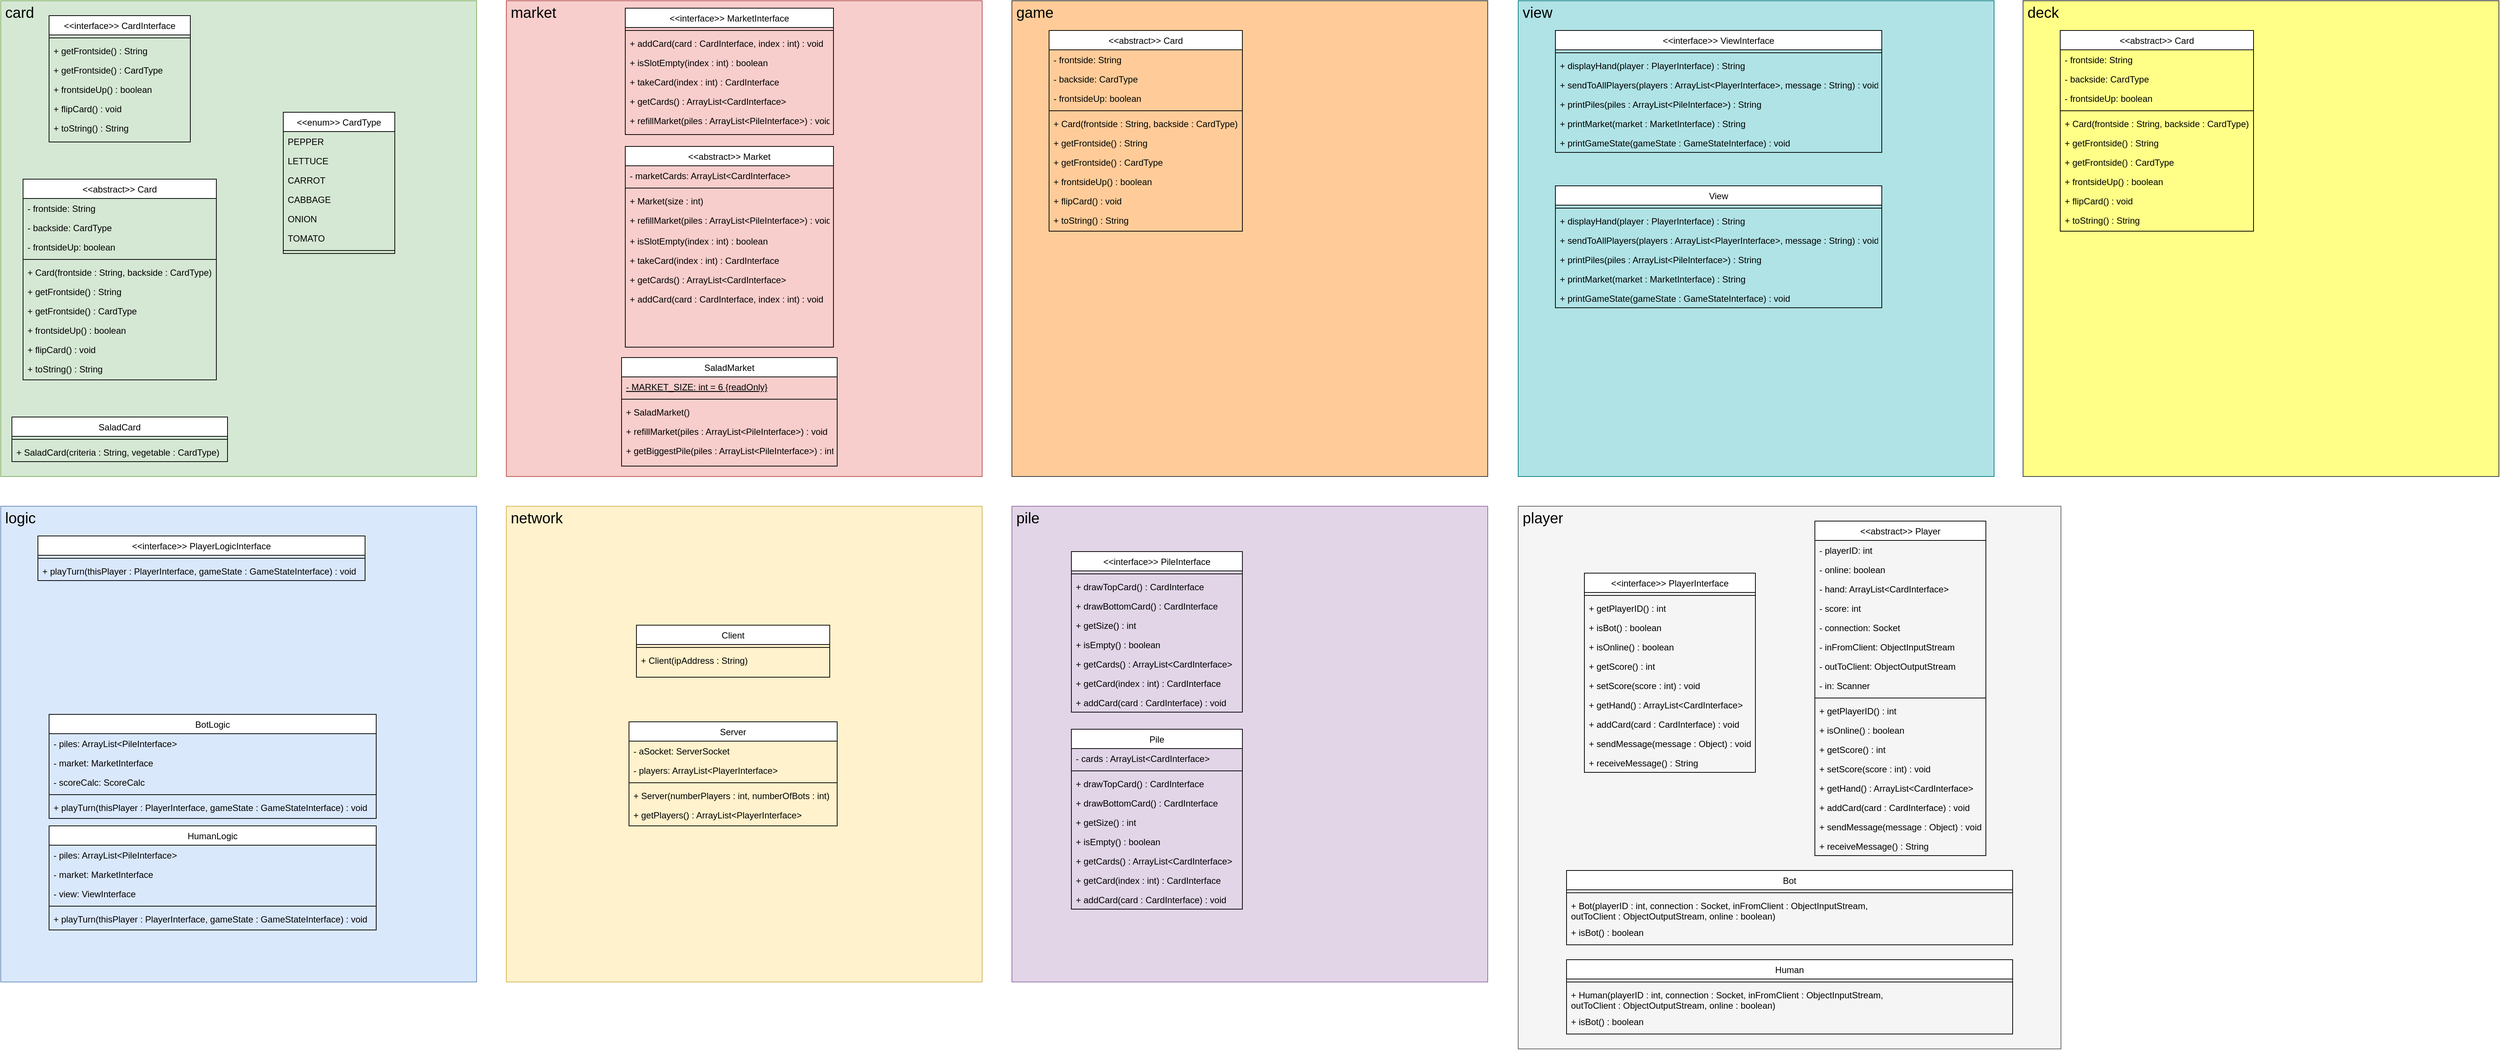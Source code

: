 <mxfile version="24.8.0">
  <diagram id="C5RBs43oDa-KdzZeNtuy" name="Page-1">
    <mxGraphModel dx="3647" dy="1611" grid="1" gridSize="10" guides="1" tooltips="1" connect="1" arrows="1" fold="1" page="1" pageScale="1" pageWidth="827" pageHeight="1169" math="0" shadow="0">
      <root>
        <mxCell id="WIyWlLk6GJQsqaUBKTNV-0" />
        <mxCell id="WIyWlLk6GJQsqaUBKTNV-1" parent="WIyWlLk6GJQsqaUBKTNV-0" />
        <mxCell id="8_mH7ObjZIkWDQ3b1A7--75" value="" style="whiteSpace=wrap;html=1;aspect=fixed;fillColor=#f8cecc;strokeColor=#b85450;" parent="WIyWlLk6GJQsqaUBKTNV-1" vertex="1">
          <mxGeometry x="-120" y="40" width="640" height="640" as="geometry" />
        </mxCell>
        <mxCell id="8_mH7ObjZIkWDQ3b1A7--61" value="" style="whiteSpace=wrap;html=1;aspect=fixed;fillColor=#d5e8d4;strokeColor=#82b366;" parent="WIyWlLk6GJQsqaUBKTNV-1" vertex="1">
          <mxGeometry x="-800" y="40" width="640" height="640" as="geometry" />
        </mxCell>
        <mxCell id="zkfFHV4jXpPFQw0GAbJ--17" value="&lt;&lt;abstract&gt;&gt; Card" style="swimlane;fontStyle=0;align=center;verticalAlign=top;childLayout=stackLayout;horizontal=1;startSize=26;horizontalStack=0;resizeParent=1;resizeLast=0;collapsible=1;marginBottom=0;rounded=0;shadow=0;strokeWidth=1;" parent="WIyWlLk6GJQsqaUBKTNV-1" vertex="1">
          <mxGeometry x="-770" y="280" width="260" height="270" as="geometry">
            <mxRectangle x="220" y="340" width="160" height="26" as="alternateBounds" />
          </mxGeometry>
        </mxCell>
        <mxCell id="zkfFHV4jXpPFQw0GAbJ--18" value="- frontside: String " style="text;align=left;verticalAlign=top;spacingLeft=4;spacingRight=4;overflow=hidden;rotatable=0;points=[[0,0.5],[1,0.5]];portConstraint=eastwest;" parent="zkfFHV4jXpPFQw0GAbJ--17" vertex="1">
          <mxGeometry y="26" width="260" height="26" as="geometry" />
        </mxCell>
        <mxCell id="zkfFHV4jXpPFQw0GAbJ--19" value="- backside: CardType" style="text;align=left;verticalAlign=top;spacingLeft=4;spacingRight=4;overflow=hidden;rotatable=0;points=[[0,0.5],[1,0.5]];portConstraint=eastwest;rounded=0;shadow=0;html=0;" parent="zkfFHV4jXpPFQw0GAbJ--17" vertex="1">
          <mxGeometry y="52" width="260" height="26" as="geometry" />
        </mxCell>
        <mxCell id="zkfFHV4jXpPFQw0GAbJ--20" value="- frontsideUp: boolean " style="text;align=left;verticalAlign=top;spacingLeft=4;spacingRight=4;overflow=hidden;rotatable=0;points=[[0,0.5],[1,0.5]];portConstraint=eastwest;rounded=0;shadow=0;html=0;" parent="zkfFHV4jXpPFQw0GAbJ--17" vertex="1">
          <mxGeometry y="78" width="260" height="26" as="geometry" />
        </mxCell>
        <mxCell id="zkfFHV4jXpPFQw0GAbJ--23" value="" style="line;html=1;strokeWidth=1;align=left;verticalAlign=middle;spacingTop=-1;spacingLeft=3;spacingRight=3;rotatable=0;labelPosition=right;points=[];portConstraint=eastwest;" parent="zkfFHV4jXpPFQw0GAbJ--17" vertex="1">
          <mxGeometry y="104" width="260" height="8" as="geometry" />
        </mxCell>
        <mxCell id="8_mH7ObjZIkWDQ3b1A7--35" value="+ Card(frontside : String, backside : CardType)" style="text;align=left;verticalAlign=top;spacingLeft=4;spacingRight=4;overflow=hidden;rotatable=0;points=[[0,0.5],[1,0.5]];portConstraint=eastwest;" parent="zkfFHV4jXpPFQw0GAbJ--17" vertex="1">
          <mxGeometry y="112" width="260" height="26" as="geometry" />
        </mxCell>
        <mxCell id="zkfFHV4jXpPFQw0GAbJ--24" value="+ getFrontside() : String" style="text;align=left;verticalAlign=top;spacingLeft=4;spacingRight=4;overflow=hidden;rotatable=0;points=[[0,0.5],[1,0.5]];portConstraint=eastwest;" parent="zkfFHV4jXpPFQw0GAbJ--17" vertex="1">
          <mxGeometry y="138" width="260" height="26" as="geometry" />
        </mxCell>
        <mxCell id="8_mH7ObjZIkWDQ3b1A7--0" value="+ getFrontside() : CardType" style="text;align=left;verticalAlign=top;spacingLeft=4;spacingRight=4;overflow=hidden;rotatable=0;points=[[0,0.5],[1,0.5]];portConstraint=eastwest;" parent="zkfFHV4jXpPFQw0GAbJ--17" vertex="1">
          <mxGeometry y="164" width="260" height="26" as="geometry" />
        </mxCell>
        <mxCell id="8_mH7ObjZIkWDQ3b1A7--1" value="+ frontsideUp() : boolean" style="text;align=left;verticalAlign=top;spacingLeft=4;spacingRight=4;overflow=hidden;rotatable=0;points=[[0,0.5],[1,0.5]];portConstraint=eastwest;" parent="zkfFHV4jXpPFQw0GAbJ--17" vertex="1">
          <mxGeometry y="190" width="260" height="26" as="geometry" />
        </mxCell>
        <mxCell id="8_mH7ObjZIkWDQ3b1A7--3" value="+ flipCard() : void" style="text;align=left;verticalAlign=top;spacingLeft=4;spacingRight=4;overflow=hidden;rotatable=0;points=[[0,0.5],[1,0.5]];portConstraint=eastwest;" parent="zkfFHV4jXpPFQw0GAbJ--17" vertex="1">
          <mxGeometry y="216" width="260" height="26" as="geometry" />
        </mxCell>
        <mxCell id="8_mH7ObjZIkWDQ3b1A7--2" value="+ toString() : String" style="text;align=left;verticalAlign=top;spacingLeft=4;spacingRight=4;overflow=hidden;rotatable=0;points=[[0,0.5],[1,0.5]];portConstraint=eastwest;" parent="zkfFHV4jXpPFQw0GAbJ--17" vertex="1">
          <mxGeometry y="242" width="260" height="26" as="geometry" />
        </mxCell>
        <mxCell id="8_mH7ObjZIkWDQ3b1A7--14" value="&lt;&lt;interface&gt;&gt; CardInterface" style="swimlane;fontStyle=0;align=center;verticalAlign=top;childLayout=stackLayout;horizontal=1;startSize=26;horizontalStack=0;resizeParent=1;resizeLast=0;collapsible=1;marginBottom=0;rounded=0;shadow=0;strokeWidth=1;" parent="WIyWlLk6GJQsqaUBKTNV-1" vertex="1">
          <mxGeometry x="-735" y="60" width="190" height="170" as="geometry">
            <mxRectangle x="220" y="340" width="160" height="26" as="alternateBounds" />
          </mxGeometry>
        </mxCell>
        <mxCell id="8_mH7ObjZIkWDQ3b1A7--18" value="" style="line;html=1;strokeWidth=1;align=left;verticalAlign=middle;spacingTop=-1;spacingLeft=3;spacingRight=3;rotatable=0;labelPosition=right;points=[];portConstraint=eastwest;" parent="8_mH7ObjZIkWDQ3b1A7--14" vertex="1">
          <mxGeometry y="26" width="190" height="8" as="geometry" />
        </mxCell>
        <mxCell id="8_mH7ObjZIkWDQ3b1A7--19" value="+ getFrontside() : String" style="text;align=left;verticalAlign=top;spacingLeft=4;spacingRight=4;overflow=hidden;rotatable=0;points=[[0,0.5],[1,0.5]];portConstraint=eastwest;" parent="8_mH7ObjZIkWDQ3b1A7--14" vertex="1">
          <mxGeometry y="34" width="190" height="26" as="geometry" />
        </mxCell>
        <mxCell id="8_mH7ObjZIkWDQ3b1A7--20" value="+ getFrontside() : CardType" style="text;align=left;verticalAlign=top;spacingLeft=4;spacingRight=4;overflow=hidden;rotatable=0;points=[[0,0.5],[1,0.5]];portConstraint=eastwest;" parent="8_mH7ObjZIkWDQ3b1A7--14" vertex="1">
          <mxGeometry y="60" width="190" height="26" as="geometry" />
        </mxCell>
        <mxCell id="8_mH7ObjZIkWDQ3b1A7--21" value="+ frontsideUp() : boolean" style="text;align=left;verticalAlign=top;spacingLeft=4;spacingRight=4;overflow=hidden;rotatable=0;points=[[0,0.5],[1,0.5]];portConstraint=eastwest;" parent="8_mH7ObjZIkWDQ3b1A7--14" vertex="1">
          <mxGeometry y="86" width="190" height="26" as="geometry" />
        </mxCell>
        <mxCell id="8_mH7ObjZIkWDQ3b1A7--22" value="+ flipCard() : void" style="text;align=left;verticalAlign=top;spacingLeft=4;spacingRight=4;overflow=hidden;rotatable=0;points=[[0,0.5],[1,0.5]];portConstraint=eastwest;" parent="8_mH7ObjZIkWDQ3b1A7--14" vertex="1">
          <mxGeometry y="112" width="190" height="26" as="geometry" />
        </mxCell>
        <mxCell id="8_mH7ObjZIkWDQ3b1A7--23" value="+ toString() : String" style="text;align=left;verticalAlign=top;spacingLeft=4;spacingRight=4;overflow=hidden;rotatable=0;points=[[0,0.5],[1,0.5]];portConstraint=eastwest;" parent="8_mH7ObjZIkWDQ3b1A7--14" vertex="1">
          <mxGeometry y="138" width="190" height="26" as="geometry" />
        </mxCell>
        <mxCell id="8_mH7ObjZIkWDQ3b1A7--36" value="SaladCard" style="swimlane;fontStyle=0;align=center;verticalAlign=top;childLayout=stackLayout;horizontal=1;startSize=26;horizontalStack=0;resizeParent=1;resizeLast=0;collapsible=1;marginBottom=0;rounded=0;shadow=0;strokeWidth=1;" parent="WIyWlLk6GJQsqaUBKTNV-1" vertex="1">
          <mxGeometry x="-785" y="600" width="290" height="60" as="geometry">
            <mxRectangle x="220" y="340" width="160" height="26" as="alternateBounds" />
          </mxGeometry>
        </mxCell>
        <mxCell id="8_mH7ObjZIkWDQ3b1A7--40" value="" style="line;html=1;strokeWidth=1;align=left;verticalAlign=middle;spacingTop=-1;spacingLeft=3;spacingRight=3;rotatable=0;labelPosition=right;points=[];portConstraint=eastwest;" parent="8_mH7ObjZIkWDQ3b1A7--36" vertex="1">
          <mxGeometry y="26" width="290" height="8" as="geometry" />
        </mxCell>
        <mxCell id="8_mH7ObjZIkWDQ3b1A7--41" value="+ SaladCard(criteria : String, vegetable : CardType)" style="text;align=left;verticalAlign=top;spacingLeft=4;spacingRight=4;overflow=hidden;rotatable=0;points=[[0,0.5],[1,0.5]];portConstraint=eastwest;" parent="8_mH7ObjZIkWDQ3b1A7--36" vertex="1">
          <mxGeometry y="34" width="290" height="26" as="geometry" />
        </mxCell>
        <mxCell id="8_mH7ObjZIkWDQ3b1A7--47" value="&lt;&lt;enum&gt;&gt; CardType" style="swimlane;fontStyle=0;align=center;verticalAlign=top;childLayout=stackLayout;horizontal=1;startSize=26;horizontalStack=0;resizeParent=1;resizeLast=0;collapsible=1;marginBottom=0;rounded=0;shadow=0;strokeWidth=1;" parent="WIyWlLk6GJQsqaUBKTNV-1" vertex="1">
          <mxGeometry x="-420" y="190" width="150" height="190" as="geometry">
            <mxRectangle x="220" y="340" width="160" height="26" as="alternateBounds" />
          </mxGeometry>
        </mxCell>
        <mxCell id="8_mH7ObjZIkWDQ3b1A7--48" value="PEPPER" style="text;align=left;verticalAlign=top;spacingLeft=4;spacingRight=4;overflow=hidden;rotatable=0;points=[[0,0.5],[1,0.5]];portConstraint=eastwest;" parent="8_mH7ObjZIkWDQ3b1A7--47" vertex="1">
          <mxGeometry y="26" width="150" height="26" as="geometry" />
        </mxCell>
        <mxCell id="8_mH7ObjZIkWDQ3b1A7--49" value="LETTUCE" style="text;align=left;verticalAlign=top;spacingLeft=4;spacingRight=4;overflow=hidden;rotatable=0;points=[[0,0.5],[1,0.5]];portConstraint=eastwest;rounded=0;shadow=0;html=0;" parent="8_mH7ObjZIkWDQ3b1A7--47" vertex="1">
          <mxGeometry y="52" width="150" height="26" as="geometry" />
        </mxCell>
        <mxCell id="8_mH7ObjZIkWDQ3b1A7--50" value="CARROT" style="text;align=left;verticalAlign=top;spacingLeft=4;spacingRight=4;overflow=hidden;rotatable=0;points=[[0,0.5],[1,0.5]];portConstraint=eastwest;rounded=0;shadow=0;html=0;" parent="8_mH7ObjZIkWDQ3b1A7--47" vertex="1">
          <mxGeometry y="78" width="150" height="26" as="geometry" />
        </mxCell>
        <mxCell id="8_mH7ObjZIkWDQ3b1A7--58" value="CABBAGE" style="text;align=left;verticalAlign=top;spacingLeft=4;spacingRight=4;overflow=hidden;rotatable=0;points=[[0,0.5],[1,0.5]];portConstraint=eastwest;rounded=0;shadow=0;html=0;" parent="8_mH7ObjZIkWDQ3b1A7--47" vertex="1">
          <mxGeometry y="104" width="150" height="26" as="geometry" />
        </mxCell>
        <mxCell id="8_mH7ObjZIkWDQ3b1A7--59" value="ONION" style="text;align=left;verticalAlign=top;spacingLeft=4;spacingRight=4;overflow=hidden;rotatable=0;points=[[0,0.5],[1,0.5]];portConstraint=eastwest;rounded=0;shadow=0;html=0;" parent="8_mH7ObjZIkWDQ3b1A7--47" vertex="1">
          <mxGeometry y="130" width="150" height="26" as="geometry" />
        </mxCell>
        <mxCell id="8_mH7ObjZIkWDQ3b1A7--60" value="TOMATO" style="text;align=left;verticalAlign=top;spacingLeft=4;spacingRight=4;overflow=hidden;rotatable=0;points=[[0,0.5],[1,0.5]];portConstraint=eastwest;rounded=0;shadow=0;html=0;" parent="8_mH7ObjZIkWDQ3b1A7--47" vertex="1">
          <mxGeometry y="156" width="150" height="26" as="geometry" />
        </mxCell>
        <mxCell id="8_mH7ObjZIkWDQ3b1A7--51" value="" style="line;html=1;strokeWidth=1;align=left;verticalAlign=middle;spacingTop=-1;spacingLeft=3;spacingRight=3;rotatable=0;labelPosition=right;points=[];portConstraint=eastwest;" parent="8_mH7ObjZIkWDQ3b1A7--47" vertex="1">
          <mxGeometry y="182" width="150" height="8" as="geometry" />
        </mxCell>
        <mxCell id="8_mH7ObjZIkWDQ3b1A7--62" value="&lt;font style=&quot;font-size: 20px;&quot;&gt;card&lt;/font&gt;" style="text;strokeColor=none;fillColor=none;align=left;verticalAlign=middle;spacingLeft=4;spacingRight=4;overflow=hidden;points=[[0,0.5],[1,0.5]];portConstraint=eastwest;rotatable=0;whiteSpace=wrap;html=1;" parent="WIyWlLk6GJQsqaUBKTNV-1" vertex="1">
          <mxGeometry x="-800" y="40" width="80" height="30" as="geometry" />
        </mxCell>
        <mxCell id="8_mH7ObjZIkWDQ3b1A7--63" value="&lt;&lt;abstract&gt;&gt; Market" style="swimlane;fontStyle=0;align=center;verticalAlign=top;childLayout=stackLayout;horizontal=1;startSize=26;horizontalStack=0;resizeParent=1;resizeLast=0;collapsible=1;marginBottom=0;rounded=0;shadow=0;strokeWidth=1;" parent="WIyWlLk6GJQsqaUBKTNV-1" vertex="1">
          <mxGeometry x="40" y="236" width="280" height="270" as="geometry">
            <mxRectangle x="220" y="340" width="160" height="26" as="alternateBounds" />
          </mxGeometry>
        </mxCell>
        <mxCell id="8_mH7ObjZIkWDQ3b1A7--64" value="- marketCards: ArrayList&lt;CardInterface&gt;" style="text;align=left;verticalAlign=top;spacingLeft=4;spacingRight=4;overflow=hidden;rotatable=0;points=[[0,0.5],[1,0.5]];portConstraint=eastwest;" parent="8_mH7ObjZIkWDQ3b1A7--63" vertex="1">
          <mxGeometry y="26" width="280" height="26" as="geometry" />
        </mxCell>
        <mxCell id="8_mH7ObjZIkWDQ3b1A7--67" value="" style="line;html=1;strokeWidth=1;align=left;verticalAlign=middle;spacingTop=-1;spacingLeft=3;spacingRight=3;rotatable=0;labelPosition=right;points=[];portConstraint=eastwest;" parent="8_mH7ObjZIkWDQ3b1A7--63" vertex="1">
          <mxGeometry y="52" width="280" height="8" as="geometry" />
        </mxCell>
        <mxCell id="8_mH7ObjZIkWDQ3b1A7--68" value="+ Market(size : int)" style="text;align=left;verticalAlign=top;spacingLeft=4;spacingRight=4;overflow=hidden;rotatable=0;points=[[0,0.5],[1,0.5]];portConstraint=eastwest;" parent="8_mH7ObjZIkWDQ3b1A7--63" vertex="1">
          <mxGeometry y="60" width="280" height="26" as="geometry" />
        </mxCell>
        <mxCell id="8_mH7ObjZIkWDQ3b1A7--166" value="+ refillMarket(piles : ArrayList&lt;PileInterface&gt;) : void" style="text;align=left;verticalAlign=top;spacingLeft=4;spacingRight=4;overflow=hidden;rotatable=0;points=[[0,0.5],[1,0.5]];portConstraint=eastwest;" parent="8_mH7ObjZIkWDQ3b1A7--63" vertex="1">
          <mxGeometry y="86" width="280" height="26" as="geometry" />
        </mxCell>
        <mxCell id="8_mH7ObjZIkWDQ3b1A7--76" value="&lt;font style=&quot;font-size: 20px;&quot;&gt;market&lt;/font&gt;" style="text;strokeColor=none;fillColor=none;align=left;verticalAlign=middle;spacingLeft=4;spacingRight=4;overflow=hidden;points=[[0,0.5],[1,0.5]];portConstraint=eastwest;rotatable=0;whiteSpace=wrap;html=1;" parent="WIyWlLk6GJQsqaUBKTNV-1" vertex="1">
          <mxGeometry x="-120" y="40" width="80" height="30" as="geometry" />
        </mxCell>
        <mxCell id="8_mH7ObjZIkWDQ3b1A7--77" value="" style="whiteSpace=wrap;html=1;aspect=fixed;fillColor=#dae8fc;strokeColor=#6c8ebf;" parent="WIyWlLk6GJQsqaUBKTNV-1" vertex="1">
          <mxGeometry x="-800" y="720" width="640" height="640" as="geometry" />
        </mxCell>
        <mxCell id="8_mH7ObjZIkWDQ3b1A7--78" value="&lt;&lt;interface&gt;&gt; PlayerLogicInterface" style="swimlane;fontStyle=0;align=center;verticalAlign=top;childLayout=stackLayout;horizontal=1;startSize=26;horizontalStack=0;resizeParent=1;resizeLast=0;collapsible=1;marginBottom=0;rounded=0;shadow=0;strokeWidth=1;" parent="WIyWlLk6GJQsqaUBKTNV-1" vertex="1">
          <mxGeometry x="-750" y="760" width="440" height="60" as="geometry">
            <mxRectangle x="220" y="340" width="160" height="26" as="alternateBounds" />
          </mxGeometry>
        </mxCell>
        <mxCell id="8_mH7ObjZIkWDQ3b1A7--82" value="" style="line;html=1;strokeWidth=1;align=left;verticalAlign=middle;spacingTop=-1;spacingLeft=3;spacingRight=3;rotatable=0;labelPosition=right;points=[];portConstraint=eastwest;" parent="8_mH7ObjZIkWDQ3b1A7--78" vertex="1">
          <mxGeometry y="26" width="440" height="8" as="geometry" />
        </mxCell>
        <mxCell id="8_mH7ObjZIkWDQ3b1A7--84" value="+ playTurn(thisPlayer : PlayerInterface, gameState : GameStateInterface) : void" style="text;align=left;verticalAlign=top;spacingLeft=4;spacingRight=4;overflow=hidden;rotatable=0;points=[[0,0.5],[1,0.5]];portConstraint=eastwest;" parent="8_mH7ObjZIkWDQ3b1A7--78" vertex="1">
          <mxGeometry y="34" width="440" height="26" as="geometry" />
        </mxCell>
        <mxCell id="8_mH7ObjZIkWDQ3b1A7--89" value="&lt;font style=&quot;font-size: 20px;&quot;&gt;logic&lt;/font&gt;" style="text;strokeColor=none;fillColor=none;align=left;verticalAlign=middle;spacingLeft=4;spacingRight=4;overflow=hidden;points=[[0,0.5],[1,0.5]];portConstraint=eastwest;rotatable=0;whiteSpace=wrap;html=1;" parent="WIyWlLk6GJQsqaUBKTNV-1" vertex="1">
          <mxGeometry x="-800" y="720" width="80" height="30" as="geometry" />
        </mxCell>
        <mxCell id="8_mH7ObjZIkWDQ3b1A7--90" value="" style="whiteSpace=wrap;html=1;aspect=fixed;fillColor=#fff2cc;strokeColor=#d6b656;" parent="WIyWlLk6GJQsqaUBKTNV-1" vertex="1">
          <mxGeometry x="-120" y="720" width="640" height="640" as="geometry" />
        </mxCell>
        <mxCell id="8_mH7ObjZIkWDQ3b1A7--91" value="Client" style="swimlane;fontStyle=0;align=center;verticalAlign=top;childLayout=stackLayout;horizontal=1;startSize=26;horizontalStack=0;resizeParent=1;resizeLast=0;collapsible=1;marginBottom=0;rounded=0;shadow=0;strokeWidth=1;" parent="WIyWlLk6GJQsqaUBKTNV-1" vertex="1">
          <mxGeometry x="55" y="880" width="260" height="70" as="geometry">
            <mxRectangle x="220" y="340" width="160" height="26" as="alternateBounds" />
          </mxGeometry>
        </mxCell>
        <mxCell id="8_mH7ObjZIkWDQ3b1A7--95" value="" style="line;html=1;strokeWidth=1;align=left;verticalAlign=middle;spacingTop=-1;spacingLeft=3;spacingRight=3;rotatable=0;labelPosition=right;points=[];portConstraint=eastwest;" parent="8_mH7ObjZIkWDQ3b1A7--91" vertex="1">
          <mxGeometry y="26" width="260" height="8" as="geometry" />
        </mxCell>
        <mxCell id="8_mH7ObjZIkWDQ3b1A7--96" value="+ Client(ipAddress : String)" style="text;align=left;verticalAlign=top;spacingLeft=4;spacingRight=4;overflow=hidden;rotatable=0;points=[[0,0.5],[1,0.5]];portConstraint=eastwest;" parent="8_mH7ObjZIkWDQ3b1A7--91" vertex="1">
          <mxGeometry y="34" width="260" height="26" as="geometry" />
        </mxCell>
        <mxCell id="8_mH7ObjZIkWDQ3b1A7--102" value="&lt;font style=&quot;font-size: 20px;&quot;&gt;network&lt;/font&gt;" style="text;strokeColor=none;fillColor=none;align=left;verticalAlign=middle;spacingLeft=4;spacingRight=4;overflow=hidden;points=[[0,0.5],[1,0.5]];portConstraint=eastwest;rotatable=0;whiteSpace=wrap;html=1;" parent="WIyWlLk6GJQsqaUBKTNV-1" vertex="1">
          <mxGeometry x="-120" y="720" width="80" height="30" as="geometry" />
        </mxCell>
        <mxCell id="8_mH7ObjZIkWDQ3b1A7--103" value="" style="whiteSpace=wrap;html=1;aspect=fixed;fillColor=#f5f5f5;fontColor=#333333;strokeColor=#666666;" parent="WIyWlLk6GJQsqaUBKTNV-1" vertex="1">
          <mxGeometry x="1241" y="720" width="730" height="730" as="geometry" />
        </mxCell>
        <mxCell id="8_mH7ObjZIkWDQ3b1A7--115" value="&lt;font style=&quot;font-size: 20px;&quot;&gt;player&lt;/font&gt;" style="text;strokeColor=none;fillColor=none;align=left;verticalAlign=middle;spacingLeft=4;spacingRight=4;overflow=hidden;points=[[0,0.5],[1,0.5]];portConstraint=eastwest;rotatable=0;whiteSpace=wrap;html=1;" parent="WIyWlLk6GJQsqaUBKTNV-1" vertex="1">
          <mxGeometry x="1241" y="720" width="80" height="30" as="geometry" />
        </mxCell>
        <mxCell id="8_mH7ObjZIkWDQ3b1A7--116" value="" style="whiteSpace=wrap;html=1;aspect=fixed;fillColor=#e1d5e7;strokeColor=#9673a6;" parent="WIyWlLk6GJQsqaUBKTNV-1" vertex="1">
          <mxGeometry x="560" y="720" width="640" height="640" as="geometry" />
        </mxCell>
        <mxCell id="8_mH7ObjZIkWDQ3b1A7--128" value="&lt;font style=&quot;font-size: 20px;&quot;&gt;pile&lt;/font&gt;" style="text;strokeColor=none;fillColor=none;align=left;verticalAlign=middle;spacingLeft=4;spacingRight=4;overflow=hidden;points=[[0,0.5],[1,0.5]];portConstraint=eastwest;rotatable=0;whiteSpace=wrap;html=1;" parent="WIyWlLk6GJQsqaUBKTNV-1" vertex="1">
          <mxGeometry x="560" y="720" width="80" height="30" as="geometry" />
        </mxCell>
        <mxCell id="8_mH7ObjZIkWDQ3b1A7--129" value="" style="whiteSpace=wrap;html=1;aspect=fixed;fillColor=#b0e3e6;strokeColor=#0e8088;" parent="WIyWlLk6GJQsqaUBKTNV-1" vertex="1">
          <mxGeometry x="1241" y="40" width="640" height="640" as="geometry" />
        </mxCell>
        <mxCell id="8_mH7ObjZIkWDQ3b1A7--130" value="&lt;&lt;interface&gt;&gt; ViewInterface" style="swimlane;fontStyle=0;align=center;verticalAlign=top;childLayout=stackLayout;horizontal=1;startSize=26;horizontalStack=0;resizeParent=1;resizeLast=0;collapsible=1;marginBottom=0;rounded=0;shadow=0;strokeWidth=1;" parent="WIyWlLk6GJQsqaUBKTNV-1" vertex="1">
          <mxGeometry x="1291" y="80" width="439" height="164" as="geometry">
            <mxRectangle x="220" y="340" width="160" height="26" as="alternateBounds" />
          </mxGeometry>
        </mxCell>
        <mxCell id="8_mH7ObjZIkWDQ3b1A7--134" value="" style="line;html=1;strokeWidth=1;align=left;verticalAlign=middle;spacingTop=-1;spacingLeft=3;spacingRight=3;rotatable=0;labelPosition=right;points=[];portConstraint=eastwest;" parent="8_mH7ObjZIkWDQ3b1A7--130" vertex="1">
          <mxGeometry y="26" width="439" height="8" as="geometry" />
        </mxCell>
        <mxCell id="8_mH7ObjZIkWDQ3b1A7--135" value="+ displayHand(player : PlayerInterface) : String" style="text;align=left;verticalAlign=top;spacingLeft=4;spacingRight=4;overflow=hidden;rotatable=0;points=[[0,0.5],[1,0.5]];portConstraint=eastwest;" parent="8_mH7ObjZIkWDQ3b1A7--130" vertex="1">
          <mxGeometry y="34" width="439" height="26" as="geometry" />
        </mxCell>
        <mxCell id="8_mH7ObjZIkWDQ3b1A7--136" value="+ sendToAllPlayers(players : ArrayList&lt;PlayerInterface&gt;, message : String) : void" style="text;align=left;verticalAlign=top;spacingLeft=4;spacingRight=4;overflow=hidden;rotatable=0;points=[[0,0.5],[1,0.5]];portConstraint=eastwest;" parent="8_mH7ObjZIkWDQ3b1A7--130" vertex="1">
          <mxGeometry y="60" width="439" height="26" as="geometry" />
        </mxCell>
        <mxCell id="8_mH7ObjZIkWDQ3b1A7--137" value="+ printPiles(piles : ArrayList&lt;PileInterface&gt;) : String" style="text;align=left;verticalAlign=top;spacingLeft=4;spacingRight=4;overflow=hidden;rotatable=0;points=[[0,0.5],[1,0.5]];portConstraint=eastwest;" parent="8_mH7ObjZIkWDQ3b1A7--130" vertex="1">
          <mxGeometry y="86" width="439" height="26" as="geometry" />
        </mxCell>
        <mxCell id="8_mH7ObjZIkWDQ3b1A7--138" value="+ printMarket(market : MarketInterface) : String" style="text;align=left;verticalAlign=top;spacingLeft=4;spacingRight=4;overflow=hidden;rotatable=0;points=[[0,0.5],[1,0.5]];portConstraint=eastwest;" parent="8_mH7ObjZIkWDQ3b1A7--130" vertex="1">
          <mxGeometry y="112" width="439" height="26" as="geometry" />
        </mxCell>
        <mxCell id="8_mH7ObjZIkWDQ3b1A7--139" value="+ printGameState(gameState : GameStateInterface) : void" style="text;align=left;verticalAlign=top;spacingLeft=4;spacingRight=4;overflow=hidden;rotatable=0;points=[[0,0.5],[1,0.5]];portConstraint=eastwest;" parent="8_mH7ObjZIkWDQ3b1A7--130" vertex="1">
          <mxGeometry y="138" width="439" height="26" as="geometry" />
        </mxCell>
        <mxCell id="8_mH7ObjZIkWDQ3b1A7--141" value="&lt;font style=&quot;font-size: 20px;&quot;&gt;view&lt;/font&gt;" style="text;strokeColor=none;fillColor=none;align=left;verticalAlign=middle;spacingLeft=4;spacingRight=4;overflow=hidden;points=[[0,0.5],[1,0.5]];portConstraint=eastwest;rotatable=0;whiteSpace=wrap;html=1;" parent="WIyWlLk6GJQsqaUBKTNV-1" vertex="1">
          <mxGeometry x="1241" y="40" width="80" height="30" as="geometry" />
        </mxCell>
        <mxCell id="8_mH7ObjZIkWDQ3b1A7--142" value="" style="whiteSpace=wrap;html=1;aspect=fixed;fillColor=#ffcc99;strokeColor=#36393d;" parent="WIyWlLk6GJQsqaUBKTNV-1" vertex="1">
          <mxGeometry x="560" y="40" width="640" height="640" as="geometry" />
        </mxCell>
        <mxCell id="8_mH7ObjZIkWDQ3b1A7--143" value="&lt;&lt;abstract&gt;&gt; Card" style="swimlane;fontStyle=0;align=center;verticalAlign=top;childLayout=stackLayout;horizontal=1;startSize=26;horizontalStack=0;resizeParent=1;resizeLast=0;collapsible=1;marginBottom=0;rounded=0;shadow=0;strokeWidth=1;" parent="WIyWlLk6GJQsqaUBKTNV-1" vertex="1">
          <mxGeometry x="610" y="80" width="260" height="270" as="geometry">
            <mxRectangle x="220" y="340" width="160" height="26" as="alternateBounds" />
          </mxGeometry>
        </mxCell>
        <mxCell id="8_mH7ObjZIkWDQ3b1A7--144" value="- frontside: String " style="text;align=left;verticalAlign=top;spacingLeft=4;spacingRight=4;overflow=hidden;rotatable=0;points=[[0,0.5],[1,0.5]];portConstraint=eastwest;" parent="8_mH7ObjZIkWDQ3b1A7--143" vertex="1">
          <mxGeometry y="26" width="260" height="26" as="geometry" />
        </mxCell>
        <mxCell id="8_mH7ObjZIkWDQ3b1A7--145" value="- backside: CardType" style="text;align=left;verticalAlign=top;spacingLeft=4;spacingRight=4;overflow=hidden;rotatable=0;points=[[0,0.5],[1,0.5]];portConstraint=eastwest;rounded=0;shadow=0;html=0;" parent="8_mH7ObjZIkWDQ3b1A7--143" vertex="1">
          <mxGeometry y="52" width="260" height="26" as="geometry" />
        </mxCell>
        <mxCell id="8_mH7ObjZIkWDQ3b1A7--146" value="- frontsideUp: boolean " style="text;align=left;verticalAlign=top;spacingLeft=4;spacingRight=4;overflow=hidden;rotatable=0;points=[[0,0.5],[1,0.5]];portConstraint=eastwest;rounded=0;shadow=0;html=0;" parent="8_mH7ObjZIkWDQ3b1A7--143" vertex="1">
          <mxGeometry y="78" width="260" height="26" as="geometry" />
        </mxCell>
        <mxCell id="8_mH7ObjZIkWDQ3b1A7--147" value="" style="line;html=1;strokeWidth=1;align=left;verticalAlign=middle;spacingTop=-1;spacingLeft=3;spacingRight=3;rotatable=0;labelPosition=right;points=[];portConstraint=eastwest;" parent="8_mH7ObjZIkWDQ3b1A7--143" vertex="1">
          <mxGeometry y="104" width="260" height="8" as="geometry" />
        </mxCell>
        <mxCell id="8_mH7ObjZIkWDQ3b1A7--148" value="+ Card(frontside : String, backside : CardType)" style="text;align=left;verticalAlign=top;spacingLeft=4;spacingRight=4;overflow=hidden;rotatable=0;points=[[0,0.5],[1,0.5]];portConstraint=eastwest;" parent="8_mH7ObjZIkWDQ3b1A7--143" vertex="1">
          <mxGeometry y="112" width="260" height="26" as="geometry" />
        </mxCell>
        <mxCell id="8_mH7ObjZIkWDQ3b1A7--149" value="+ getFrontside() : String" style="text;align=left;verticalAlign=top;spacingLeft=4;spacingRight=4;overflow=hidden;rotatable=0;points=[[0,0.5],[1,0.5]];portConstraint=eastwest;" parent="8_mH7ObjZIkWDQ3b1A7--143" vertex="1">
          <mxGeometry y="138" width="260" height="26" as="geometry" />
        </mxCell>
        <mxCell id="8_mH7ObjZIkWDQ3b1A7--150" value="+ getFrontside() : CardType" style="text;align=left;verticalAlign=top;spacingLeft=4;spacingRight=4;overflow=hidden;rotatable=0;points=[[0,0.5],[1,0.5]];portConstraint=eastwest;" parent="8_mH7ObjZIkWDQ3b1A7--143" vertex="1">
          <mxGeometry y="164" width="260" height="26" as="geometry" />
        </mxCell>
        <mxCell id="8_mH7ObjZIkWDQ3b1A7--151" value="+ frontsideUp() : boolean" style="text;align=left;verticalAlign=top;spacingLeft=4;spacingRight=4;overflow=hidden;rotatable=0;points=[[0,0.5],[1,0.5]];portConstraint=eastwest;" parent="8_mH7ObjZIkWDQ3b1A7--143" vertex="1">
          <mxGeometry y="190" width="260" height="26" as="geometry" />
        </mxCell>
        <mxCell id="8_mH7ObjZIkWDQ3b1A7--152" value="+ flipCard() : void" style="text;align=left;verticalAlign=top;spacingLeft=4;spacingRight=4;overflow=hidden;rotatable=0;points=[[0,0.5],[1,0.5]];portConstraint=eastwest;" parent="8_mH7ObjZIkWDQ3b1A7--143" vertex="1">
          <mxGeometry y="216" width="260" height="26" as="geometry" />
        </mxCell>
        <mxCell id="8_mH7ObjZIkWDQ3b1A7--153" value="+ toString() : String" style="text;align=left;verticalAlign=top;spacingLeft=4;spacingRight=4;overflow=hidden;rotatable=0;points=[[0,0.5],[1,0.5]];portConstraint=eastwest;" parent="8_mH7ObjZIkWDQ3b1A7--143" vertex="1">
          <mxGeometry y="242" width="260" height="26" as="geometry" />
        </mxCell>
        <mxCell id="8_mH7ObjZIkWDQ3b1A7--154" value="&lt;font style=&quot;font-size: 20px;&quot;&gt;game&lt;/font&gt;" style="text;strokeColor=none;fillColor=none;align=left;verticalAlign=middle;spacingLeft=4;spacingRight=4;overflow=hidden;points=[[0,0.5],[1,0.5]];portConstraint=eastwest;rotatable=0;whiteSpace=wrap;html=1;" parent="WIyWlLk6GJQsqaUBKTNV-1" vertex="1">
          <mxGeometry x="560" y="40" width="80" height="30" as="geometry" />
        </mxCell>
        <mxCell id="8_mH7ObjZIkWDQ3b1A7--155" value="&lt;&lt;interface&gt;&gt; MarketInterface" style="swimlane;fontStyle=0;align=center;verticalAlign=top;childLayout=stackLayout;horizontal=1;startSize=26;horizontalStack=0;resizeParent=1;resizeLast=0;collapsible=1;marginBottom=0;rounded=0;shadow=0;strokeWidth=1;" parent="WIyWlLk6GJQsqaUBKTNV-1" vertex="1">
          <mxGeometry x="40" y="50" width="280" height="170" as="geometry">
            <mxRectangle x="220" y="340" width="160" height="26" as="alternateBounds" />
          </mxGeometry>
        </mxCell>
        <mxCell id="8_mH7ObjZIkWDQ3b1A7--156" value="" style="line;html=1;strokeWidth=1;align=left;verticalAlign=middle;spacingTop=-1;spacingLeft=3;spacingRight=3;rotatable=0;labelPosition=right;points=[];portConstraint=eastwest;" parent="8_mH7ObjZIkWDQ3b1A7--155" vertex="1">
          <mxGeometry y="26" width="280" height="8" as="geometry" />
        </mxCell>
        <mxCell id="8_mH7ObjZIkWDQ3b1A7--157" value="+ addCard(card : CardInterface, index : int) : void" style="text;align=left;verticalAlign=top;spacingLeft=4;spacingRight=4;overflow=hidden;rotatable=0;points=[[0,0.5],[1,0.5]];portConstraint=eastwest;" parent="8_mH7ObjZIkWDQ3b1A7--155" vertex="1">
          <mxGeometry y="34" width="280" height="26" as="geometry" />
        </mxCell>
        <mxCell id="8_mH7ObjZIkWDQ3b1A7--158" value="+ isSlotEmpty(index : int) : boolean" style="text;align=left;verticalAlign=top;spacingLeft=4;spacingRight=4;overflow=hidden;rotatable=0;points=[[0,0.5],[1,0.5]];portConstraint=eastwest;" parent="8_mH7ObjZIkWDQ3b1A7--155" vertex="1">
          <mxGeometry y="60" width="280" height="26" as="geometry" />
        </mxCell>
        <mxCell id="8_mH7ObjZIkWDQ3b1A7--159" value="+ takeCard(index : int) : CardInterface" style="text;align=left;verticalAlign=top;spacingLeft=4;spacingRight=4;overflow=hidden;rotatable=0;points=[[0,0.5],[1,0.5]];portConstraint=eastwest;" parent="8_mH7ObjZIkWDQ3b1A7--155" vertex="1">
          <mxGeometry y="86" width="280" height="26" as="geometry" />
        </mxCell>
        <mxCell id="8_mH7ObjZIkWDQ3b1A7--160" value="+ getCards() : ArrayList&lt;CardInterface&gt;" style="text;align=left;verticalAlign=top;spacingLeft=4;spacingRight=4;overflow=hidden;rotatable=0;points=[[0,0.5],[1,0.5]];portConstraint=eastwest;" parent="8_mH7ObjZIkWDQ3b1A7--155" vertex="1">
          <mxGeometry y="112" width="280" height="26" as="geometry" />
        </mxCell>
        <mxCell id="8_mH7ObjZIkWDQ3b1A7--161" value="+ refillMarket(piles : ArrayList&lt;PileInterface&gt;) : void" style="text;align=left;verticalAlign=top;spacingLeft=4;spacingRight=4;overflow=hidden;rotatable=0;points=[[0,0.5],[1,0.5]];portConstraint=eastwest;" parent="8_mH7ObjZIkWDQ3b1A7--155" vertex="1">
          <mxGeometry y="138" width="280" height="26" as="geometry" />
        </mxCell>
        <mxCell id="8_mH7ObjZIkWDQ3b1A7--162" value="+ addCard(card : CardInterface, index : int) : void" style="text;align=left;verticalAlign=top;spacingLeft=4;spacingRight=4;overflow=hidden;rotatable=0;points=[[0,0.5],[1,0.5]];portConstraint=eastwest;" parent="WIyWlLk6GJQsqaUBKTNV-1" vertex="1">
          <mxGeometry x="40" y="428" width="280" height="26" as="geometry" />
        </mxCell>
        <mxCell id="8_mH7ObjZIkWDQ3b1A7--163" value="+ isSlotEmpty(index : int) : boolean" style="text;align=left;verticalAlign=top;spacingLeft=4;spacingRight=4;overflow=hidden;rotatable=0;points=[[0,0.5],[1,0.5]];portConstraint=eastwest;" parent="WIyWlLk6GJQsqaUBKTNV-1" vertex="1">
          <mxGeometry x="40" y="350" width="280" height="26" as="geometry" />
        </mxCell>
        <mxCell id="8_mH7ObjZIkWDQ3b1A7--164" value="+ takeCard(index : int) : CardInterface" style="text;align=left;verticalAlign=top;spacingLeft=4;spacingRight=4;overflow=hidden;rotatable=0;points=[[0,0.5],[1,0.5]];portConstraint=eastwest;" parent="WIyWlLk6GJQsqaUBKTNV-1" vertex="1">
          <mxGeometry x="40" y="376" width="280" height="26" as="geometry" />
        </mxCell>
        <mxCell id="8_mH7ObjZIkWDQ3b1A7--165" value="+ getCards() : ArrayList&lt;CardInterface&gt;" style="text;align=left;verticalAlign=top;spacingLeft=4;spacingRight=4;overflow=hidden;rotatable=0;points=[[0,0.5],[1,0.5]];portConstraint=eastwest;" parent="WIyWlLk6GJQsqaUBKTNV-1" vertex="1">
          <mxGeometry x="40" y="402" width="280" height="26" as="geometry" />
        </mxCell>
        <mxCell id="8_mH7ObjZIkWDQ3b1A7--167" value="SaladMarket" style="swimlane;fontStyle=0;align=center;verticalAlign=top;childLayout=stackLayout;horizontal=1;startSize=26;horizontalStack=0;resizeParent=1;resizeLast=0;collapsible=1;marginBottom=0;rounded=0;shadow=0;strokeWidth=1;" parent="WIyWlLk6GJQsqaUBKTNV-1" vertex="1">
          <mxGeometry x="35" y="520" width="290" height="146" as="geometry">
            <mxRectangle x="220" y="340" width="160" height="26" as="alternateBounds" />
          </mxGeometry>
        </mxCell>
        <mxCell id="8_mH7ObjZIkWDQ3b1A7--168" value="- MARKET_SIZE: int = 6 {readOnly}" style="text;align=left;verticalAlign=top;spacingLeft=4;spacingRight=4;overflow=hidden;rotatable=0;points=[[0,0.5],[1,0.5]];portConstraint=eastwest;fontStyle=4" parent="8_mH7ObjZIkWDQ3b1A7--167" vertex="1">
          <mxGeometry y="26" width="290" height="26" as="geometry" />
        </mxCell>
        <mxCell id="8_mH7ObjZIkWDQ3b1A7--169" value="" style="line;html=1;strokeWidth=1;align=left;verticalAlign=middle;spacingTop=-1;spacingLeft=3;spacingRight=3;rotatable=0;labelPosition=right;points=[];portConstraint=eastwest;" parent="8_mH7ObjZIkWDQ3b1A7--167" vertex="1">
          <mxGeometry y="52" width="290" height="8" as="geometry" />
        </mxCell>
        <mxCell id="8_mH7ObjZIkWDQ3b1A7--170" value="+ SaladMarket()" style="text;align=left;verticalAlign=top;spacingLeft=4;spacingRight=4;overflow=hidden;rotatable=0;points=[[0,0.5],[1,0.5]];portConstraint=eastwest;" parent="8_mH7ObjZIkWDQ3b1A7--167" vertex="1">
          <mxGeometry y="60" width="290" height="26" as="geometry" />
        </mxCell>
        <mxCell id="8_mH7ObjZIkWDQ3b1A7--171" value="+ refillMarket(piles : ArrayList&lt;PileInterface&gt;) : void" style="text;align=left;verticalAlign=top;spacingLeft=4;spacingRight=4;overflow=hidden;rotatable=0;points=[[0,0.5],[1,0.5]];portConstraint=eastwest;" parent="8_mH7ObjZIkWDQ3b1A7--167" vertex="1">
          <mxGeometry y="86" width="290" height="26" as="geometry" />
        </mxCell>
        <mxCell id="8_mH7ObjZIkWDQ3b1A7--172" value="+ getBiggestPile(piles : ArrayList&lt;PileInterface&gt;) : int" style="text;align=left;verticalAlign=top;spacingLeft=4;spacingRight=4;overflow=hidden;rotatable=0;points=[[0,0.5],[1,0.5]];portConstraint=eastwest;" parent="8_mH7ObjZIkWDQ3b1A7--167" vertex="1">
          <mxGeometry y="112" width="290" height="26" as="geometry" />
        </mxCell>
        <mxCell id="8_mH7ObjZIkWDQ3b1A7--173" value="Server" style="swimlane;fontStyle=0;align=center;verticalAlign=top;childLayout=stackLayout;horizontal=1;startSize=26;horizontalStack=0;resizeParent=1;resizeLast=0;collapsible=1;marginBottom=0;rounded=0;shadow=0;strokeWidth=1;" parent="WIyWlLk6GJQsqaUBKTNV-1" vertex="1">
          <mxGeometry x="45" y="1010" width="280" height="140" as="geometry">
            <mxRectangle x="220" y="340" width="160" height="26" as="alternateBounds" />
          </mxGeometry>
        </mxCell>
        <mxCell id="8_mH7ObjZIkWDQ3b1A7--174" value="- aSocket: ServerSocket" style="text;align=left;verticalAlign=top;spacingLeft=4;spacingRight=4;overflow=hidden;rotatable=0;points=[[0,0.5],[1,0.5]];portConstraint=eastwest;" parent="8_mH7ObjZIkWDQ3b1A7--173" vertex="1">
          <mxGeometry y="26" width="280" height="26" as="geometry" />
        </mxCell>
        <mxCell id="8_mH7ObjZIkWDQ3b1A7--175" value="- players: ArrayList&lt;PlayerInterface&gt;" style="text;align=left;verticalAlign=top;spacingLeft=4;spacingRight=4;overflow=hidden;rotatable=0;points=[[0,0.5],[1,0.5]];portConstraint=eastwest;rounded=0;shadow=0;html=0;" parent="8_mH7ObjZIkWDQ3b1A7--173" vertex="1">
          <mxGeometry y="52" width="280" height="26" as="geometry" />
        </mxCell>
        <mxCell id="8_mH7ObjZIkWDQ3b1A7--177" value="" style="line;html=1;strokeWidth=1;align=left;verticalAlign=middle;spacingTop=-1;spacingLeft=3;spacingRight=3;rotatable=0;labelPosition=right;points=[];portConstraint=eastwest;" parent="8_mH7ObjZIkWDQ3b1A7--173" vertex="1">
          <mxGeometry y="78" width="280" height="8" as="geometry" />
        </mxCell>
        <mxCell id="8_mH7ObjZIkWDQ3b1A7--179" value="+ Server(numberPlayers : int, numberOfBots : int) " style="text;align=left;verticalAlign=top;spacingLeft=4;spacingRight=4;overflow=hidden;rotatable=0;points=[[0,0.5],[1,0.5]];portConstraint=eastwest;" parent="8_mH7ObjZIkWDQ3b1A7--173" vertex="1">
          <mxGeometry y="86" width="280" height="26" as="geometry" />
        </mxCell>
        <mxCell id="8_mH7ObjZIkWDQ3b1A7--180" value="+ getPlayers() : ArrayList&lt;PlayerInterface&gt;" style="text;align=left;verticalAlign=top;spacingLeft=4;spacingRight=4;overflow=hidden;rotatable=0;points=[[0,0.5],[1,0.5]];portConstraint=eastwest;" parent="8_mH7ObjZIkWDQ3b1A7--173" vertex="1">
          <mxGeometry y="112" width="280" height="26" as="geometry" />
        </mxCell>
        <mxCell id="8_mH7ObjZIkWDQ3b1A7--187" value="BotLogic" style="swimlane;fontStyle=0;align=center;verticalAlign=top;childLayout=stackLayout;horizontal=1;startSize=26;horizontalStack=0;resizeParent=1;resizeLast=0;collapsible=1;marginBottom=0;rounded=0;shadow=0;strokeWidth=1;" parent="WIyWlLk6GJQsqaUBKTNV-1" vertex="1">
          <mxGeometry x="-735" y="1000" width="440" height="140" as="geometry">
            <mxRectangle x="220" y="340" width="160" height="26" as="alternateBounds" />
          </mxGeometry>
        </mxCell>
        <mxCell id="8_mH7ObjZIkWDQ3b1A7--188" value="- piles: ArrayList&lt;PileInterface&gt;" style="text;align=left;verticalAlign=top;spacingLeft=4;spacingRight=4;overflow=hidden;rotatable=0;points=[[0,0.5],[1,0.5]];portConstraint=eastwest;" parent="8_mH7ObjZIkWDQ3b1A7--187" vertex="1">
          <mxGeometry y="26" width="440" height="26" as="geometry" />
        </mxCell>
        <mxCell id="8_mH7ObjZIkWDQ3b1A7--189" value="- market: MarketInterface" style="text;align=left;verticalAlign=top;spacingLeft=4;spacingRight=4;overflow=hidden;rotatable=0;points=[[0,0.5],[1,0.5]];portConstraint=eastwest;rounded=0;shadow=0;html=0;" parent="8_mH7ObjZIkWDQ3b1A7--187" vertex="1">
          <mxGeometry y="52" width="440" height="26" as="geometry" />
        </mxCell>
        <mxCell id="8_mH7ObjZIkWDQ3b1A7--193" value="- scoreCalc: ScoreCalc" style="text;align=left;verticalAlign=top;spacingLeft=4;spacingRight=4;overflow=hidden;rotatable=0;points=[[0,0.5],[1,0.5]];portConstraint=eastwest;rounded=0;shadow=0;html=0;" parent="8_mH7ObjZIkWDQ3b1A7--187" vertex="1">
          <mxGeometry y="78" width="440" height="26" as="geometry" />
        </mxCell>
        <mxCell id="8_mH7ObjZIkWDQ3b1A7--190" value="" style="line;html=1;strokeWidth=1;align=left;verticalAlign=middle;spacingTop=-1;spacingLeft=3;spacingRight=3;rotatable=0;labelPosition=right;points=[];portConstraint=eastwest;" parent="8_mH7ObjZIkWDQ3b1A7--187" vertex="1">
          <mxGeometry y="104" width="440" height="8" as="geometry" />
        </mxCell>
        <mxCell id="8_mH7ObjZIkWDQ3b1A7--194" value="+ playTurn(thisPlayer : PlayerInterface, gameState : GameStateInterface) : void" style="text;align=left;verticalAlign=top;spacingLeft=4;spacingRight=4;overflow=hidden;rotatable=0;points=[[0,0.5],[1,0.5]];portConstraint=eastwest;" parent="8_mH7ObjZIkWDQ3b1A7--187" vertex="1">
          <mxGeometry y="112" width="440" height="26" as="geometry" />
        </mxCell>
        <mxCell id="8_mH7ObjZIkWDQ3b1A7--195" value="HumanLogic" style="swimlane;fontStyle=0;align=center;verticalAlign=top;childLayout=stackLayout;horizontal=1;startSize=26;horizontalStack=0;resizeParent=1;resizeLast=0;collapsible=1;marginBottom=0;rounded=0;shadow=0;strokeWidth=1;" parent="WIyWlLk6GJQsqaUBKTNV-1" vertex="1">
          <mxGeometry x="-735" y="1150" width="440" height="140" as="geometry">
            <mxRectangle x="220" y="340" width="160" height="26" as="alternateBounds" />
          </mxGeometry>
        </mxCell>
        <mxCell id="8_mH7ObjZIkWDQ3b1A7--196" value="- piles: ArrayList&lt;PileInterface&gt;" style="text;align=left;verticalAlign=top;spacingLeft=4;spacingRight=4;overflow=hidden;rotatable=0;points=[[0,0.5],[1,0.5]];portConstraint=eastwest;" parent="8_mH7ObjZIkWDQ3b1A7--195" vertex="1">
          <mxGeometry y="26" width="440" height="26" as="geometry" />
        </mxCell>
        <mxCell id="8_mH7ObjZIkWDQ3b1A7--197" value="- market: MarketInterface" style="text;align=left;verticalAlign=top;spacingLeft=4;spacingRight=4;overflow=hidden;rotatable=0;points=[[0,0.5],[1,0.5]];portConstraint=eastwest;rounded=0;shadow=0;html=0;" parent="8_mH7ObjZIkWDQ3b1A7--195" vertex="1">
          <mxGeometry y="52" width="440" height="26" as="geometry" />
        </mxCell>
        <mxCell id="8_mH7ObjZIkWDQ3b1A7--198" value="- view: ViewInterface" style="text;align=left;verticalAlign=top;spacingLeft=4;spacingRight=4;overflow=hidden;rotatable=0;points=[[0,0.5],[1,0.5]];portConstraint=eastwest;rounded=0;shadow=0;html=0;" parent="8_mH7ObjZIkWDQ3b1A7--195" vertex="1">
          <mxGeometry y="78" width="440" height="26" as="geometry" />
        </mxCell>
        <mxCell id="8_mH7ObjZIkWDQ3b1A7--199" value="" style="line;html=1;strokeWidth=1;align=left;verticalAlign=middle;spacingTop=-1;spacingLeft=3;spacingRight=3;rotatable=0;labelPosition=right;points=[];portConstraint=eastwest;" parent="8_mH7ObjZIkWDQ3b1A7--195" vertex="1">
          <mxGeometry y="104" width="440" height="8" as="geometry" />
        </mxCell>
        <mxCell id="8_mH7ObjZIkWDQ3b1A7--200" value="+ playTurn(thisPlayer : PlayerInterface, gameState : GameStateInterface) : void" style="text;align=left;verticalAlign=top;spacingLeft=4;spacingRight=4;overflow=hidden;rotatable=0;points=[[0,0.5],[1,0.5]];portConstraint=eastwest;" parent="8_mH7ObjZIkWDQ3b1A7--195" vertex="1">
          <mxGeometry y="112" width="440" height="26" as="geometry" />
        </mxCell>
        <mxCell id="8_mH7ObjZIkWDQ3b1A7--201" value="&lt;&lt;interface&gt;&gt; PlayerInterface" style="swimlane;fontStyle=0;align=center;verticalAlign=top;childLayout=stackLayout;horizontal=1;startSize=26;horizontalStack=0;resizeParent=1;resizeLast=0;collapsible=1;marginBottom=0;rounded=0;shadow=0;strokeWidth=1;" parent="WIyWlLk6GJQsqaUBKTNV-1" vertex="1">
          <mxGeometry x="1330" y="810" width="230" height="268" as="geometry">
            <mxRectangle x="220" y="340" width="160" height="26" as="alternateBounds" />
          </mxGeometry>
        </mxCell>
        <mxCell id="8_mH7ObjZIkWDQ3b1A7--202" value="" style="line;html=1;strokeWidth=1;align=left;verticalAlign=middle;spacingTop=-1;spacingLeft=3;spacingRight=3;rotatable=0;labelPosition=right;points=[];portConstraint=eastwest;" parent="8_mH7ObjZIkWDQ3b1A7--201" vertex="1">
          <mxGeometry y="26" width="230" height="8" as="geometry" />
        </mxCell>
        <mxCell id="8_mH7ObjZIkWDQ3b1A7--203" value="+ getPlayerID() : int" style="text;align=left;verticalAlign=top;spacingLeft=4;spacingRight=4;overflow=hidden;rotatable=0;points=[[0,0.5],[1,0.5]];portConstraint=eastwest;" parent="8_mH7ObjZIkWDQ3b1A7--201" vertex="1">
          <mxGeometry y="34" width="230" height="26" as="geometry" />
        </mxCell>
        <mxCell id="8_mH7ObjZIkWDQ3b1A7--204" value="+ isBot() : boolean" style="text;align=left;verticalAlign=top;spacingLeft=4;spacingRight=4;overflow=hidden;rotatable=0;points=[[0,0.5],[1,0.5]];portConstraint=eastwest;" parent="8_mH7ObjZIkWDQ3b1A7--201" vertex="1">
          <mxGeometry y="60" width="230" height="26" as="geometry" />
        </mxCell>
        <mxCell id="8_mH7ObjZIkWDQ3b1A7--205" value="+ isOnline() : boolean" style="text;align=left;verticalAlign=top;spacingLeft=4;spacingRight=4;overflow=hidden;rotatable=0;points=[[0,0.5],[1,0.5]];portConstraint=eastwest;" parent="8_mH7ObjZIkWDQ3b1A7--201" vertex="1">
          <mxGeometry y="86" width="230" height="26" as="geometry" />
        </mxCell>
        <mxCell id="8_mH7ObjZIkWDQ3b1A7--206" value="+ getScore() : int" style="text;align=left;verticalAlign=top;spacingLeft=4;spacingRight=4;overflow=hidden;rotatable=0;points=[[0,0.5],[1,0.5]];portConstraint=eastwest;" parent="8_mH7ObjZIkWDQ3b1A7--201" vertex="1">
          <mxGeometry y="112" width="230" height="26" as="geometry" />
        </mxCell>
        <mxCell id="8_mH7ObjZIkWDQ3b1A7--208" value="+ setScore(score : int) : void" style="text;align=left;verticalAlign=top;spacingLeft=4;spacingRight=4;overflow=hidden;rotatable=0;points=[[0,0.5],[1,0.5]];portConstraint=eastwest;" parent="8_mH7ObjZIkWDQ3b1A7--201" vertex="1">
          <mxGeometry y="138" width="230" height="26" as="geometry" />
        </mxCell>
        <mxCell id="8_mH7ObjZIkWDQ3b1A7--209" value="+ getHand() : ArrayList&lt;CardInterface&gt;" style="text;align=left;verticalAlign=top;spacingLeft=4;spacingRight=4;overflow=hidden;rotatable=0;points=[[0,0.5],[1,0.5]];portConstraint=eastwest;" parent="8_mH7ObjZIkWDQ3b1A7--201" vertex="1">
          <mxGeometry y="164" width="230" height="26" as="geometry" />
        </mxCell>
        <mxCell id="8_mH7ObjZIkWDQ3b1A7--210" value="+ addCard(card : CardInterface) : void" style="text;align=left;verticalAlign=top;spacingLeft=4;spacingRight=4;overflow=hidden;rotatable=0;points=[[0,0.5],[1,0.5]];portConstraint=eastwest;" parent="8_mH7ObjZIkWDQ3b1A7--201" vertex="1">
          <mxGeometry y="190" width="230" height="26" as="geometry" />
        </mxCell>
        <mxCell id="8_mH7ObjZIkWDQ3b1A7--211" value="+ sendMessage(message : Object) : void" style="text;align=left;verticalAlign=top;spacingLeft=4;spacingRight=4;overflow=hidden;rotatable=0;points=[[0,0.5],[1,0.5]];portConstraint=eastwest;" parent="8_mH7ObjZIkWDQ3b1A7--201" vertex="1">
          <mxGeometry y="216" width="230" height="26" as="geometry" />
        </mxCell>
        <mxCell id="8_mH7ObjZIkWDQ3b1A7--207" value="+ receiveMessage() : String" style="text;align=left;verticalAlign=top;spacingLeft=4;spacingRight=4;overflow=hidden;rotatable=0;points=[[0,0.5],[1,0.5]];portConstraint=eastwest;" parent="8_mH7ObjZIkWDQ3b1A7--201" vertex="1">
          <mxGeometry y="242" width="230" height="26" as="geometry" />
        </mxCell>
        <mxCell id="8_mH7ObjZIkWDQ3b1A7--212" value="&lt;&lt;abstract&gt;&gt; Player" style="swimlane;fontStyle=0;align=center;verticalAlign=top;childLayout=stackLayout;horizontal=1;startSize=26;horizontalStack=0;resizeParent=1;resizeLast=0;collapsible=1;marginBottom=0;rounded=0;shadow=0;strokeWidth=1;" parent="WIyWlLk6GJQsqaUBKTNV-1" vertex="1">
          <mxGeometry x="1640" y="740" width="230" height="450" as="geometry">
            <mxRectangle x="220" y="340" width="160" height="26" as="alternateBounds" />
          </mxGeometry>
        </mxCell>
        <mxCell id="8_mH7ObjZIkWDQ3b1A7--223" value="- playerID: int " style="text;align=left;verticalAlign=top;spacingLeft=4;spacingRight=4;overflow=hidden;rotatable=0;points=[[0,0.5],[1,0.5]];portConstraint=eastwest;" parent="8_mH7ObjZIkWDQ3b1A7--212" vertex="1">
          <mxGeometry y="26" width="230" height="26" as="geometry" />
        </mxCell>
        <mxCell id="8_mH7ObjZIkWDQ3b1A7--225" value="- online: boolean" style="text;align=left;verticalAlign=top;spacingLeft=4;spacingRight=4;overflow=hidden;rotatable=0;points=[[0,0.5],[1,0.5]];portConstraint=eastwest;" parent="8_mH7ObjZIkWDQ3b1A7--212" vertex="1">
          <mxGeometry y="52" width="230" height="26" as="geometry" />
        </mxCell>
        <mxCell id="4JiSAQ_VQ0oR-_uaETfX-1" value="- hand: ArrayList&lt;CardInterface&gt;" style="text;align=left;verticalAlign=top;spacingLeft=4;spacingRight=4;overflow=hidden;rotatable=0;points=[[0,0.5],[1,0.5]];portConstraint=eastwest;" vertex="1" parent="8_mH7ObjZIkWDQ3b1A7--212">
          <mxGeometry y="78" width="230" height="26" as="geometry" />
        </mxCell>
        <mxCell id="4JiSAQ_VQ0oR-_uaETfX-2" value="- score: int" style="text;align=left;verticalAlign=top;spacingLeft=4;spacingRight=4;overflow=hidden;rotatable=0;points=[[0,0.5],[1,0.5]];portConstraint=eastwest;" vertex="1" parent="8_mH7ObjZIkWDQ3b1A7--212">
          <mxGeometry y="104" width="230" height="26" as="geometry" />
        </mxCell>
        <mxCell id="4JiSAQ_VQ0oR-_uaETfX-3" value="- connection: Socket" style="text;align=left;verticalAlign=top;spacingLeft=4;spacingRight=4;overflow=hidden;rotatable=0;points=[[0,0.5],[1,0.5]];portConstraint=eastwest;" vertex="1" parent="8_mH7ObjZIkWDQ3b1A7--212">
          <mxGeometry y="130" width="230" height="26" as="geometry" />
        </mxCell>
        <mxCell id="4JiSAQ_VQ0oR-_uaETfX-0" value="- inFromClient: ObjectInputStream" style="text;align=left;verticalAlign=top;spacingLeft=4;spacingRight=4;overflow=hidden;rotatable=0;points=[[0,0.5],[1,0.5]];portConstraint=eastwest;" vertex="1" parent="8_mH7ObjZIkWDQ3b1A7--212">
          <mxGeometry y="156" width="230" height="26" as="geometry" />
        </mxCell>
        <mxCell id="4JiSAQ_VQ0oR-_uaETfX-4" value="- outToClient: ObjectOutputStream" style="text;align=left;verticalAlign=top;spacingLeft=4;spacingRight=4;overflow=hidden;rotatable=0;points=[[0,0.5],[1,0.5]];portConstraint=eastwest;" vertex="1" parent="8_mH7ObjZIkWDQ3b1A7--212">
          <mxGeometry y="182" width="230" height="26" as="geometry" />
        </mxCell>
        <mxCell id="8_mH7ObjZIkWDQ3b1A7--224" value="- in: Scanner" style="text;align=left;verticalAlign=top;spacingLeft=4;spacingRight=4;overflow=hidden;rotatable=0;points=[[0,0.5],[1,0.5]];portConstraint=eastwest;" parent="8_mH7ObjZIkWDQ3b1A7--212" vertex="1">
          <mxGeometry y="208" width="230" height="26" as="geometry" />
        </mxCell>
        <mxCell id="8_mH7ObjZIkWDQ3b1A7--213" value="" style="line;html=1;strokeWidth=1;align=left;verticalAlign=middle;spacingTop=-1;spacingLeft=3;spacingRight=3;rotatable=0;labelPosition=right;points=[];portConstraint=eastwest;" parent="8_mH7ObjZIkWDQ3b1A7--212" vertex="1">
          <mxGeometry y="234" width="230" height="8" as="geometry" />
        </mxCell>
        <mxCell id="8_mH7ObjZIkWDQ3b1A7--214" value="+ getPlayerID() : int" style="text;align=left;verticalAlign=top;spacingLeft=4;spacingRight=4;overflow=hidden;rotatable=0;points=[[0,0.5],[1,0.5]];portConstraint=eastwest;" parent="8_mH7ObjZIkWDQ3b1A7--212" vertex="1">
          <mxGeometry y="242" width="230" height="26" as="geometry" />
        </mxCell>
        <mxCell id="8_mH7ObjZIkWDQ3b1A7--216" value="+ isOnline() : boolean" style="text;align=left;verticalAlign=top;spacingLeft=4;spacingRight=4;overflow=hidden;rotatable=0;points=[[0,0.5],[1,0.5]];portConstraint=eastwest;" parent="8_mH7ObjZIkWDQ3b1A7--212" vertex="1">
          <mxGeometry y="268" width="230" height="26" as="geometry" />
        </mxCell>
        <mxCell id="8_mH7ObjZIkWDQ3b1A7--217" value="+ getScore() : int" style="text;align=left;verticalAlign=top;spacingLeft=4;spacingRight=4;overflow=hidden;rotatable=0;points=[[0,0.5],[1,0.5]];portConstraint=eastwest;" parent="8_mH7ObjZIkWDQ3b1A7--212" vertex="1">
          <mxGeometry y="294" width="230" height="26" as="geometry" />
        </mxCell>
        <mxCell id="8_mH7ObjZIkWDQ3b1A7--218" value="+ setScore(score : int) : void" style="text;align=left;verticalAlign=top;spacingLeft=4;spacingRight=4;overflow=hidden;rotatable=0;points=[[0,0.5],[1,0.5]];portConstraint=eastwest;" parent="8_mH7ObjZIkWDQ3b1A7--212" vertex="1">
          <mxGeometry y="320" width="230" height="26" as="geometry" />
        </mxCell>
        <mxCell id="8_mH7ObjZIkWDQ3b1A7--219" value="+ getHand() : ArrayList&lt;CardInterface&gt;" style="text;align=left;verticalAlign=top;spacingLeft=4;spacingRight=4;overflow=hidden;rotatable=0;points=[[0,0.5],[1,0.5]];portConstraint=eastwest;" parent="8_mH7ObjZIkWDQ3b1A7--212" vertex="1">
          <mxGeometry y="346" width="230" height="26" as="geometry" />
        </mxCell>
        <mxCell id="8_mH7ObjZIkWDQ3b1A7--220" value="+ addCard(card : CardInterface) : void" style="text;align=left;verticalAlign=top;spacingLeft=4;spacingRight=4;overflow=hidden;rotatable=0;points=[[0,0.5],[1,0.5]];portConstraint=eastwest;" parent="8_mH7ObjZIkWDQ3b1A7--212" vertex="1">
          <mxGeometry y="372" width="230" height="26" as="geometry" />
        </mxCell>
        <mxCell id="8_mH7ObjZIkWDQ3b1A7--221" value="+ sendMessage(message : Object) : void" style="text;align=left;verticalAlign=top;spacingLeft=4;spacingRight=4;overflow=hidden;rotatable=0;points=[[0,0.5],[1,0.5]];portConstraint=eastwest;" parent="8_mH7ObjZIkWDQ3b1A7--212" vertex="1">
          <mxGeometry y="398" width="230" height="26" as="geometry" />
        </mxCell>
        <mxCell id="8_mH7ObjZIkWDQ3b1A7--222" value="+ receiveMessage() : String" style="text;align=left;verticalAlign=top;spacingLeft=4;spacingRight=4;overflow=hidden;rotatable=0;points=[[0,0.5],[1,0.5]];portConstraint=eastwest;" parent="8_mH7ObjZIkWDQ3b1A7--212" vertex="1">
          <mxGeometry y="424" width="230" height="26" as="geometry" />
        </mxCell>
        <mxCell id="4JiSAQ_VQ0oR-_uaETfX-5" value="Human" style="swimlane;fontStyle=0;align=center;verticalAlign=top;childLayout=stackLayout;horizontal=1;startSize=26;horizontalStack=0;resizeParent=1;resizeLast=0;collapsible=1;marginBottom=0;rounded=0;shadow=0;strokeWidth=1;" vertex="1" parent="WIyWlLk6GJQsqaUBKTNV-1">
          <mxGeometry x="1306" y="1330" width="600" height="100" as="geometry">
            <mxRectangle x="220" y="340" width="160" height="26" as="alternateBounds" />
          </mxGeometry>
        </mxCell>
        <mxCell id="4JiSAQ_VQ0oR-_uaETfX-6" value="" style="line;html=1;strokeWidth=1;align=left;verticalAlign=middle;spacingTop=-1;spacingLeft=3;spacingRight=3;rotatable=0;labelPosition=right;points=[];portConstraint=eastwest;" vertex="1" parent="4JiSAQ_VQ0oR-_uaETfX-5">
          <mxGeometry y="26" width="600" height="8" as="geometry" />
        </mxCell>
        <mxCell id="4JiSAQ_VQ0oR-_uaETfX-9" value="+ Human(playerID : int, connection : Socket, inFromClient : ObjectInputStream, &#xa;outToClient : ObjectOutputStream, online : boolean)" style="text;align=left;verticalAlign=top;spacingLeft=4;spacingRight=4;overflow=hidden;rotatable=0;points=[[0,0.5],[1,0.5]];portConstraint=eastwest;" vertex="1" parent="4JiSAQ_VQ0oR-_uaETfX-5">
          <mxGeometry y="34" width="600" height="36" as="geometry" />
        </mxCell>
        <mxCell id="4JiSAQ_VQ0oR-_uaETfX-8" value="+ isBot() : boolean" style="text;align=left;verticalAlign=top;spacingLeft=4;spacingRight=4;overflow=hidden;rotatable=0;points=[[0,0.5],[1,0.5]];portConstraint=eastwest;" vertex="1" parent="4JiSAQ_VQ0oR-_uaETfX-5">
          <mxGeometry y="70" width="600" height="26" as="geometry" />
        </mxCell>
        <mxCell id="4JiSAQ_VQ0oR-_uaETfX-16" value="Bot" style="swimlane;fontStyle=0;align=center;verticalAlign=top;childLayout=stackLayout;horizontal=1;startSize=26;horizontalStack=0;resizeParent=1;resizeLast=0;collapsible=1;marginBottom=0;rounded=0;shadow=0;strokeWidth=1;" vertex="1" parent="WIyWlLk6GJQsqaUBKTNV-1">
          <mxGeometry x="1306" y="1210" width="600" height="100" as="geometry">
            <mxRectangle x="220" y="340" width="160" height="26" as="alternateBounds" />
          </mxGeometry>
        </mxCell>
        <mxCell id="4JiSAQ_VQ0oR-_uaETfX-17" value="" style="line;html=1;strokeWidth=1;align=left;verticalAlign=middle;spacingTop=-1;spacingLeft=3;spacingRight=3;rotatable=0;labelPosition=right;points=[];portConstraint=eastwest;" vertex="1" parent="4JiSAQ_VQ0oR-_uaETfX-16">
          <mxGeometry y="26" width="600" height="8" as="geometry" />
        </mxCell>
        <mxCell id="4JiSAQ_VQ0oR-_uaETfX-18" value="+ Bot(playerID : int, connection : Socket, inFromClient : ObjectInputStream, &#xa;outToClient : ObjectOutputStream, online : boolean)" style="text;align=left;verticalAlign=top;spacingLeft=4;spacingRight=4;overflow=hidden;rotatable=0;points=[[0,0.5],[1,0.5]];portConstraint=eastwest;" vertex="1" parent="4JiSAQ_VQ0oR-_uaETfX-16">
          <mxGeometry y="34" width="600" height="36" as="geometry" />
        </mxCell>
        <mxCell id="4JiSAQ_VQ0oR-_uaETfX-19" value="+ isBot() : boolean" style="text;align=left;verticalAlign=top;spacingLeft=4;spacingRight=4;overflow=hidden;rotatable=0;points=[[0,0.5],[1,0.5]];portConstraint=eastwest;" vertex="1" parent="4JiSAQ_VQ0oR-_uaETfX-16">
          <mxGeometry y="70" width="600" height="26" as="geometry" />
        </mxCell>
        <mxCell id="4JiSAQ_VQ0oR-_uaETfX-22" value="&lt;&lt;interface&gt;&gt; PileInterface" style="swimlane;fontStyle=0;align=center;verticalAlign=top;childLayout=stackLayout;horizontal=1;startSize=26;horizontalStack=0;resizeParent=1;resizeLast=0;collapsible=1;marginBottom=0;rounded=0;shadow=0;strokeWidth=1;" vertex="1" parent="WIyWlLk6GJQsqaUBKTNV-1">
          <mxGeometry x="640" y="781" width="230" height="216" as="geometry">
            <mxRectangle x="220" y="340" width="160" height="26" as="alternateBounds" />
          </mxGeometry>
        </mxCell>
        <mxCell id="4JiSAQ_VQ0oR-_uaETfX-23" value="" style="line;html=1;strokeWidth=1;align=left;verticalAlign=middle;spacingTop=-1;spacingLeft=3;spacingRight=3;rotatable=0;labelPosition=right;points=[];portConstraint=eastwest;" vertex="1" parent="4JiSAQ_VQ0oR-_uaETfX-22">
          <mxGeometry y="26" width="230" height="8" as="geometry" />
        </mxCell>
        <mxCell id="4JiSAQ_VQ0oR-_uaETfX-24" value="+ drawTopCard() : CardInterface" style="text;align=left;verticalAlign=top;spacingLeft=4;spacingRight=4;overflow=hidden;rotatable=0;points=[[0,0.5],[1,0.5]];portConstraint=eastwest;" vertex="1" parent="4JiSAQ_VQ0oR-_uaETfX-22">
          <mxGeometry y="34" width="230" height="26" as="geometry" />
        </mxCell>
        <mxCell id="4JiSAQ_VQ0oR-_uaETfX-25" value="+ drawBottomCard() : CardInterface" style="text;align=left;verticalAlign=top;spacingLeft=4;spacingRight=4;overflow=hidden;rotatable=0;points=[[0,0.5],[1,0.5]];portConstraint=eastwest;" vertex="1" parent="4JiSAQ_VQ0oR-_uaETfX-22">
          <mxGeometry y="60" width="230" height="26" as="geometry" />
        </mxCell>
        <mxCell id="4JiSAQ_VQ0oR-_uaETfX-26" value="+ getSize() : int" style="text;align=left;verticalAlign=top;spacingLeft=4;spacingRight=4;overflow=hidden;rotatable=0;points=[[0,0.5],[1,0.5]];portConstraint=eastwest;" vertex="1" parent="4JiSAQ_VQ0oR-_uaETfX-22">
          <mxGeometry y="86" width="230" height="26" as="geometry" />
        </mxCell>
        <mxCell id="4JiSAQ_VQ0oR-_uaETfX-27" value="+ isEmpty() : boolean" style="text;align=left;verticalAlign=top;spacingLeft=4;spacingRight=4;overflow=hidden;rotatable=0;points=[[0,0.5],[1,0.5]];portConstraint=eastwest;" vertex="1" parent="4JiSAQ_VQ0oR-_uaETfX-22">
          <mxGeometry y="112" width="230" height="26" as="geometry" />
        </mxCell>
        <mxCell id="4JiSAQ_VQ0oR-_uaETfX-28" value="+ getCards() : ArrayList&lt;CardInterface&gt;" style="text;align=left;verticalAlign=top;spacingLeft=4;spacingRight=4;overflow=hidden;rotatable=0;points=[[0,0.5],[1,0.5]];portConstraint=eastwest;" vertex="1" parent="4JiSAQ_VQ0oR-_uaETfX-22">
          <mxGeometry y="138" width="230" height="26" as="geometry" />
        </mxCell>
        <mxCell id="4JiSAQ_VQ0oR-_uaETfX-29" value="+ getCard(index : int) : CardInterface" style="text;align=left;verticalAlign=top;spacingLeft=4;spacingRight=4;overflow=hidden;rotatable=0;points=[[0,0.5],[1,0.5]];portConstraint=eastwest;" vertex="1" parent="4JiSAQ_VQ0oR-_uaETfX-22">
          <mxGeometry y="164" width="230" height="26" as="geometry" />
        </mxCell>
        <mxCell id="4JiSAQ_VQ0oR-_uaETfX-30" value="+ addCard(card : CardInterface) : void" style="text;align=left;verticalAlign=top;spacingLeft=4;spacingRight=4;overflow=hidden;rotatable=0;points=[[0,0.5],[1,0.5]];portConstraint=eastwest;" vertex="1" parent="4JiSAQ_VQ0oR-_uaETfX-22">
          <mxGeometry y="190" width="230" height="26" as="geometry" />
        </mxCell>
        <mxCell id="4JiSAQ_VQ0oR-_uaETfX-34" value="Pile" style="swimlane;fontStyle=0;align=center;verticalAlign=top;childLayout=stackLayout;horizontal=1;startSize=26;horizontalStack=0;resizeParent=1;resizeLast=0;collapsible=1;marginBottom=0;rounded=0;shadow=0;strokeWidth=1;" vertex="1" parent="WIyWlLk6GJQsqaUBKTNV-1">
          <mxGeometry x="640" y="1020" width="230" height="242" as="geometry">
            <mxRectangle x="220" y="340" width="160" height="26" as="alternateBounds" />
          </mxGeometry>
        </mxCell>
        <mxCell id="4JiSAQ_VQ0oR-_uaETfX-38" value="- cards : ArrayList&lt;CardInterface&gt;" style="text;align=left;verticalAlign=top;spacingLeft=4;spacingRight=4;overflow=hidden;rotatable=0;points=[[0,0.5],[1,0.5]];portConstraint=eastwest;" vertex="1" parent="4JiSAQ_VQ0oR-_uaETfX-34">
          <mxGeometry y="26" width="230" height="26" as="geometry" />
        </mxCell>
        <mxCell id="4JiSAQ_VQ0oR-_uaETfX-35" value="" style="line;html=1;strokeWidth=1;align=left;verticalAlign=middle;spacingTop=-1;spacingLeft=3;spacingRight=3;rotatable=0;labelPosition=right;points=[];portConstraint=eastwest;" vertex="1" parent="4JiSAQ_VQ0oR-_uaETfX-34">
          <mxGeometry y="52" width="230" height="8" as="geometry" />
        </mxCell>
        <mxCell id="4JiSAQ_VQ0oR-_uaETfX-36" value="+ drawTopCard() : CardInterface" style="text;align=left;verticalAlign=top;spacingLeft=4;spacingRight=4;overflow=hidden;rotatable=0;points=[[0,0.5],[1,0.5]];portConstraint=eastwest;" vertex="1" parent="4JiSAQ_VQ0oR-_uaETfX-34">
          <mxGeometry y="60" width="230" height="26" as="geometry" />
        </mxCell>
        <mxCell id="4JiSAQ_VQ0oR-_uaETfX-37" value="+ drawBottomCard() : CardInterface" style="text;align=left;verticalAlign=top;spacingLeft=4;spacingRight=4;overflow=hidden;rotatable=0;points=[[0,0.5],[1,0.5]];portConstraint=eastwest;" vertex="1" parent="4JiSAQ_VQ0oR-_uaETfX-34">
          <mxGeometry y="86" width="230" height="26" as="geometry" />
        </mxCell>
        <mxCell id="4JiSAQ_VQ0oR-_uaETfX-43" value="+ getSize() : int" style="text;align=left;verticalAlign=top;spacingLeft=4;spacingRight=4;overflow=hidden;rotatable=0;points=[[0,0.5],[1,0.5]];portConstraint=eastwest;" vertex="1" parent="4JiSAQ_VQ0oR-_uaETfX-34">
          <mxGeometry y="112" width="230" height="26" as="geometry" />
        </mxCell>
        <mxCell id="4JiSAQ_VQ0oR-_uaETfX-39" value="+ isEmpty() : boolean" style="text;align=left;verticalAlign=top;spacingLeft=4;spacingRight=4;overflow=hidden;rotatable=0;points=[[0,0.5],[1,0.5]];portConstraint=eastwest;" vertex="1" parent="4JiSAQ_VQ0oR-_uaETfX-34">
          <mxGeometry y="138" width="230" height="26" as="geometry" />
        </mxCell>
        <mxCell id="4JiSAQ_VQ0oR-_uaETfX-40" value="+ getCards() : ArrayList&lt;CardInterface&gt;" style="text;align=left;verticalAlign=top;spacingLeft=4;spacingRight=4;overflow=hidden;rotatable=0;points=[[0,0.5],[1,0.5]];portConstraint=eastwest;" vertex="1" parent="4JiSAQ_VQ0oR-_uaETfX-34">
          <mxGeometry y="164" width="230" height="26" as="geometry" />
        </mxCell>
        <mxCell id="4JiSAQ_VQ0oR-_uaETfX-41" value="+ getCard(index : int) : CardInterface" style="text;align=left;verticalAlign=top;spacingLeft=4;spacingRight=4;overflow=hidden;rotatable=0;points=[[0,0.5],[1,0.5]];portConstraint=eastwest;" vertex="1" parent="4JiSAQ_VQ0oR-_uaETfX-34">
          <mxGeometry y="190" width="230" height="26" as="geometry" />
        </mxCell>
        <mxCell id="4JiSAQ_VQ0oR-_uaETfX-42" value="+ addCard(card : CardInterface) : void" style="text;align=left;verticalAlign=top;spacingLeft=4;spacingRight=4;overflow=hidden;rotatable=0;points=[[0,0.5],[1,0.5]];portConstraint=eastwest;" vertex="1" parent="4JiSAQ_VQ0oR-_uaETfX-34">
          <mxGeometry y="216" width="230" height="26" as="geometry" />
        </mxCell>
        <mxCell id="4JiSAQ_VQ0oR-_uaETfX-44" value="View" style="swimlane;fontStyle=0;align=center;verticalAlign=top;childLayout=stackLayout;horizontal=1;startSize=26;horizontalStack=0;resizeParent=1;resizeLast=0;collapsible=1;marginBottom=0;rounded=0;shadow=0;strokeWidth=1;" vertex="1" parent="WIyWlLk6GJQsqaUBKTNV-1">
          <mxGeometry x="1291" y="289" width="439" height="164" as="geometry">
            <mxRectangle x="220" y="340" width="160" height="26" as="alternateBounds" />
          </mxGeometry>
        </mxCell>
        <mxCell id="4JiSAQ_VQ0oR-_uaETfX-45" value="" style="line;html=1;strokeWidth=1;align=left;verticalAlign=middle;spacingTop=-1;spacingLeft=3;spacingRight=3;rotatable=0;labelPosition=right;points=[];portConstraint=eastwest;" vertex="1" parent="4JiSAQ_VQ0oR-_uaETfX-44">
          <mxGeometry y="26" width="439" height="8" as="geometry" />
        </mxCell>
        <mxCell id="4JiSAQ_VQ0oR-_uaETfX-46" value="+ displayHand(player : PlayerInterface) : String" style="text;align=left;verticalAlign=top;spacingLeft=4;spacingRight=4;overflow=hidden;rotatable=0;points=[[0,0.5],[1,0.5]];portConstraint=eastwest;" vertex="1" parent="4JiSAQ_VQ0oR-_uaETfX-44">
          <mxGeometry y="34" width="439" height="26" as="geometry" />
        </mxCell>
        <mxCell id="4JiSAQ_VQ0oR-_uaETfX-47" value="+ sendToAllPlayers(players : ArrayList&lt;PlayerInterface&gt;, message : String) : void" style="text;align=left;verticalAlign=top;spacingLeft=4;spacingRight=4;overflow=hidden;rotatable=0;points=[[0,0.5],[1,0.5]];portConstraint=eastwest;" vertex="1" parent="4JiSAQ_VQ0oR-_uaETfX-44">
          <mxGeometry y="60" width="439" height="26" as="geometry" />
        </mxCell>
        <mxCell id="4JiSAQ_VQ0oR-_uaETfX-48" value="+ printPiles(piles : ArrayList&lt;PileInterface&gt;) : String" style="text;align=left;verticalAlign=top;spacingLeft=4;spacingRight=4;overflow=hidden;rotatable=0;points=[[0,0.5],[1,0.5]];portConstraint=eastwest;" vertex="1" parent="4JiSAQ_VQ0oR-_uaETfX-44">
          <mxGeometry y="86" width="439" height="26" as="geometry" />
        </mxCell>
        <mxCell id="4JiSAQ_VQ0oR-_uaETfX-49" value="+ printMarket(market : MarketInterface) : String" style="text;align=left;verticalAlign=top;spacingLeft=4;spacingRight=4;overflow=hidden;rotatable=0;points=[[0,0.5],[1,0.5]];portConstraint=eastwest;" vertex="1" parent="4JiSAQ_VQ0oR-_uaETfX-44">
          <mxGeometry y="112" width="439" height="26" as="geometry" />
        </mxCell>
        <mxCell id="4JiSAQ_VQ0oR-_uaETfX-50" value="+ printGameState(gameState : GameStateInterface) : void" style="text;align=left;verticalAlign=top;spacingLeft=4;spacingRight=4;overflow=hidden;rotatable=0;points=[[0,0.5],[1,0.5]];portConstraint=eastwest;" vertex="1" parent="4JiSAQ_VQ0oR-_uaETfX-44">
          <mxGeometry y="138" width="439" height="26" as="geometry" />
        </mxCell>
        <mxCell id="4JiSAQ_VQ0oR-_uaETfX-51" value="" style="whiteSpace=wrap;html=1;aspect=fixed;fillColor=#ffff88;strokeColor=#36393d;" vertex="1" parent="WIyWlLk6GJQsqaUBKTNV-1">
          <mxGeometry x="1920" y="40" width="640" height="640" as="geometry" />
        </mxCell>
        <mxCell id="4JiSAQ_VQ0oR-_uaETfX-52" value="&lt;&lt;abstract&gt;&gt; Card" style="swimlane;fontStyle=0;align=center;verticalAlign=top;childLayout=stackLayout;horizontal=1;startSize=26;horizontalStack=0;resizeParent=1;resizeLast=0;collapsible=1;marginBottom=0;rounded=0;shadow=0;strokeWidth=1;" vertex="1" parent="WIyWlLk6GJQsqaUBKTNV-1">
          <mxGeometry x="1970" y="80" width="260" height="270" as="geometry">
            <mxRectangle x="220" y="340" width="160" height="26" as="alternateBounds" />
          </mxGeometry>
        </mxCell>
        <mxCell id="4JiSAQ_VQ0oR-_uaETfX-53" value="- frontside: String " style="text;align=left;verticalAlign=top;spacingLeft=4;spacingRight=4;overflow=hidden;rotatable=0;points=[[0,0.5],[1,0.5]];portConstraint=eastwest;" vertex="1" parent="4JiSAQ_VQ0oR-_uaETfX-52">
          <mxGeometry y="26" width="260" height="26" as="geometry" />
        </mxCell>
        <mxCell id="4JiSAQ_VQ0oR-_uaETfX-54" value="- backside: CardType" style="text;align=left;verticalAlign=top;spacingLeft=4;spacingRight=4;overflow=hidden;rotatable=0;points=[[0,0.5],[1,0.5]];portConstraint=eastwest;rounded=0;shadow=0;html=0;" vertex="1" parent="4JiSAQ_VQ0oR-_uaETfX-52">
          <mxGeometry y="52" width="260" height="26" as="geometry" />
        </mxCell>
        <mxCell id="4JiSAQ_VQ0oR-_uaETfX-55" value="- frontsideUp: boolean " style="text;align=left;verticalAlign=top;spacingLeft=4;spacingRight=4;overflow=hidden;rotatable=0;points=[[0,0.5],[1,0.5]];portConstraint=eastwest;rounded=0;shadow=0;html=0;" vertex="1" parent="4JiSAQ_VQ0oR-_uaETfX-52">
          <mxGeometry y="78" width="260" height="26" as="geometry" />
        </mxCell>
        <mxCell id="4JiSAQ_VQ0oR-_uaETfX-56" value="" style="line;html=1;strokeWidth=1;align=left;verticalAlign=middle;spacingTop=-1;spacingLeft=3;spacingRight=3;rotatable=0;labelPosition=right;points=[];portConstraint=eastwest;" vertex="1" parent="4JiSAQ_VQ0oR-_uaETfX-52">
          <mxGeometry y="104" width="260" height="8" as="geometry" />
        </mxCell>
        <mxCell id="4JiSAQ_VQ0oR-_uaETfX-57" value="+ Card(frontside : String, backside : CardType)" style="text;align=left;verticalAlign=top;spacingLeft=4;spacingRight=4;overflow=hidden;rotatable=0;points=[[0,0.5],[1,0.5]];portConstraint=eastwest;" vertex="1" parent="4JiSAQ_VQ0oR-_uaETfX-52">
          <mxGeometry y="112" width="260" height="26" as="geometry" />
        </mxCell>
        <mxCell id="4JiSAQ_VQ0oR-_uaETfX-58" value="+ getFrontside() : String" style="text;align=left;verticalAlign=top;spacingLeft=4;spacingRight=4;overflow=hidden;rotatable=0;points=[[0,0.5],[1,0.5]];portConstraint=eastwest;" vertex="1" parent="4JiSAQ_VQ0oR-_uaETfX-52">
          <mxGeometry y="138" width="260" height="26" as="geometry" />
        </mxCell>
        <mxCell id="4JiSAQ_VQ0oR-_uaETfX-59" value="+ getFrontside() : CardType" style="text;align=left;verticalAlign=top;spacingLeft=4;spacingRight=4;overflow=hidden;rotatable=0;points=[[0,0.5],[1,0.5]];portConstraint=eastwest;" vertex="1" parent="4JiSAQ_VQ0oR-_uaETfX-52">
          <mxGeometry y="164" width="260" height="26" as="geometry" />
        </mxCell>
        <mxCell id="4JiSAQ_VQ0oR-_uaETfX-60" value="+ frontsideUp() : boolean" style="text;align=left;verticalAlign=top;spacingLeft=4;spacingRight=4;overflow=hidden;rotatable=0;points=[[0,0.5],[1,0.5]];portConstraint=eastwest;" vertex="1" parent="4JiSAQ_VQ0oR-_uaETfX-52">
          <mxGeometry y="190" width="260" height="26" as="geometry" />
        </mxCell>
        <mxCell id="4JiSAQ_VQ0oR-_uaETfX-61" value="+ flipCard() : void" style="text;align=left;verticalAlign=top;spacingLeft=4;spacingRight=4;overflow=hidden;rotatable=0;points=[[0,0.5],[1,0.5]];portConstraint=eastwest;" vertex="1" parent="4JiSAQ_VQ0oR-_uaETfX-52">
          <mxGeometry y="216" width="260" height="26" as="geometry" />
        </mxCell>
        <mxCell id="4JiSAQ_VQ0oR-_uaETfX-62" value="+ toString() : String" style="text;align=left;verticalAlign=top;spacingLeft=4;spacingRight=4;overflow=hidden;rotatable=0;points=[[0,0.5],[1,0.5]];portConstraint=eastwest;" vertex="1" parent="4JiSAQ_VQ0oR-_uaETfX-52">
          <mxGeometry y="242" width="260" height="26" as="geometry" />
        </mxCell>
        <mxCell id="4JiSAQ_VQ0oR-_uaETfX-63" value="&lt;font style=&quot;font-size: 20px;&quot;&gt;deck&lt;/font&gt;" style="text;strokeColor=none;fillColor=none;align=left;verticalAlign=middle;spacingLeft=4;spacingRight=4;overflow=hidden;points=[[0,0.5],[1,0.5]];portConstraint=eastwest;rotatable=0;whiteSpace=wrap;html=1;" vertex="1" parent="WIyWlLk6GJQsqaUBKTNV-1">
          <mxGeometry x="1920" y="40" width="80" height="30" as="geometry" />
        </mxCell>
      </root>
    </mxGraphModel>
  </diagram>
</mxfile>
